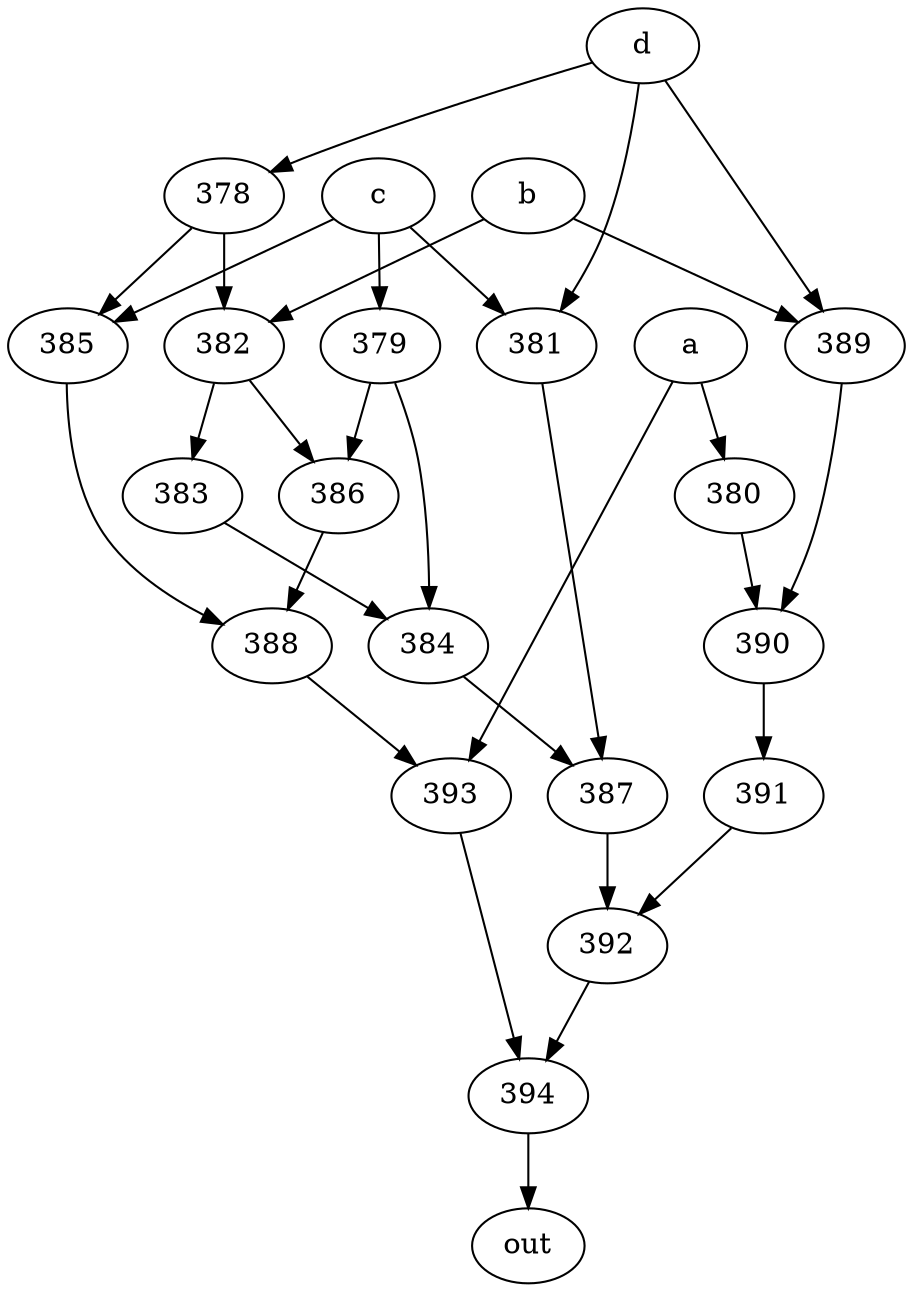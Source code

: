strict digraph "" {
	394 -> out;
	a -> 380;
	a -> 393;
	380 -> 390;
	393 -> 394;
	390 -> 391;
	b -> 382;
	b -> 389;
	382 -> 383;
	382 -> 386;
	389 -> 390;
	383 -> 384;
	386 -> 388;
	c -> 379;
	c -> 381;
	c -> 385;
	379 -> 386;
	379 -> 384;
	381 -> 387;
	385 -> 388;
	384 -> 387;
	387 -> 392;
	388 -> 393;
	d -> 389;
	d -> 381;
	d -> 378;
	378 -> 382;
	378 -> 385;
	391 -> 392;
	392 -> 394;
}
